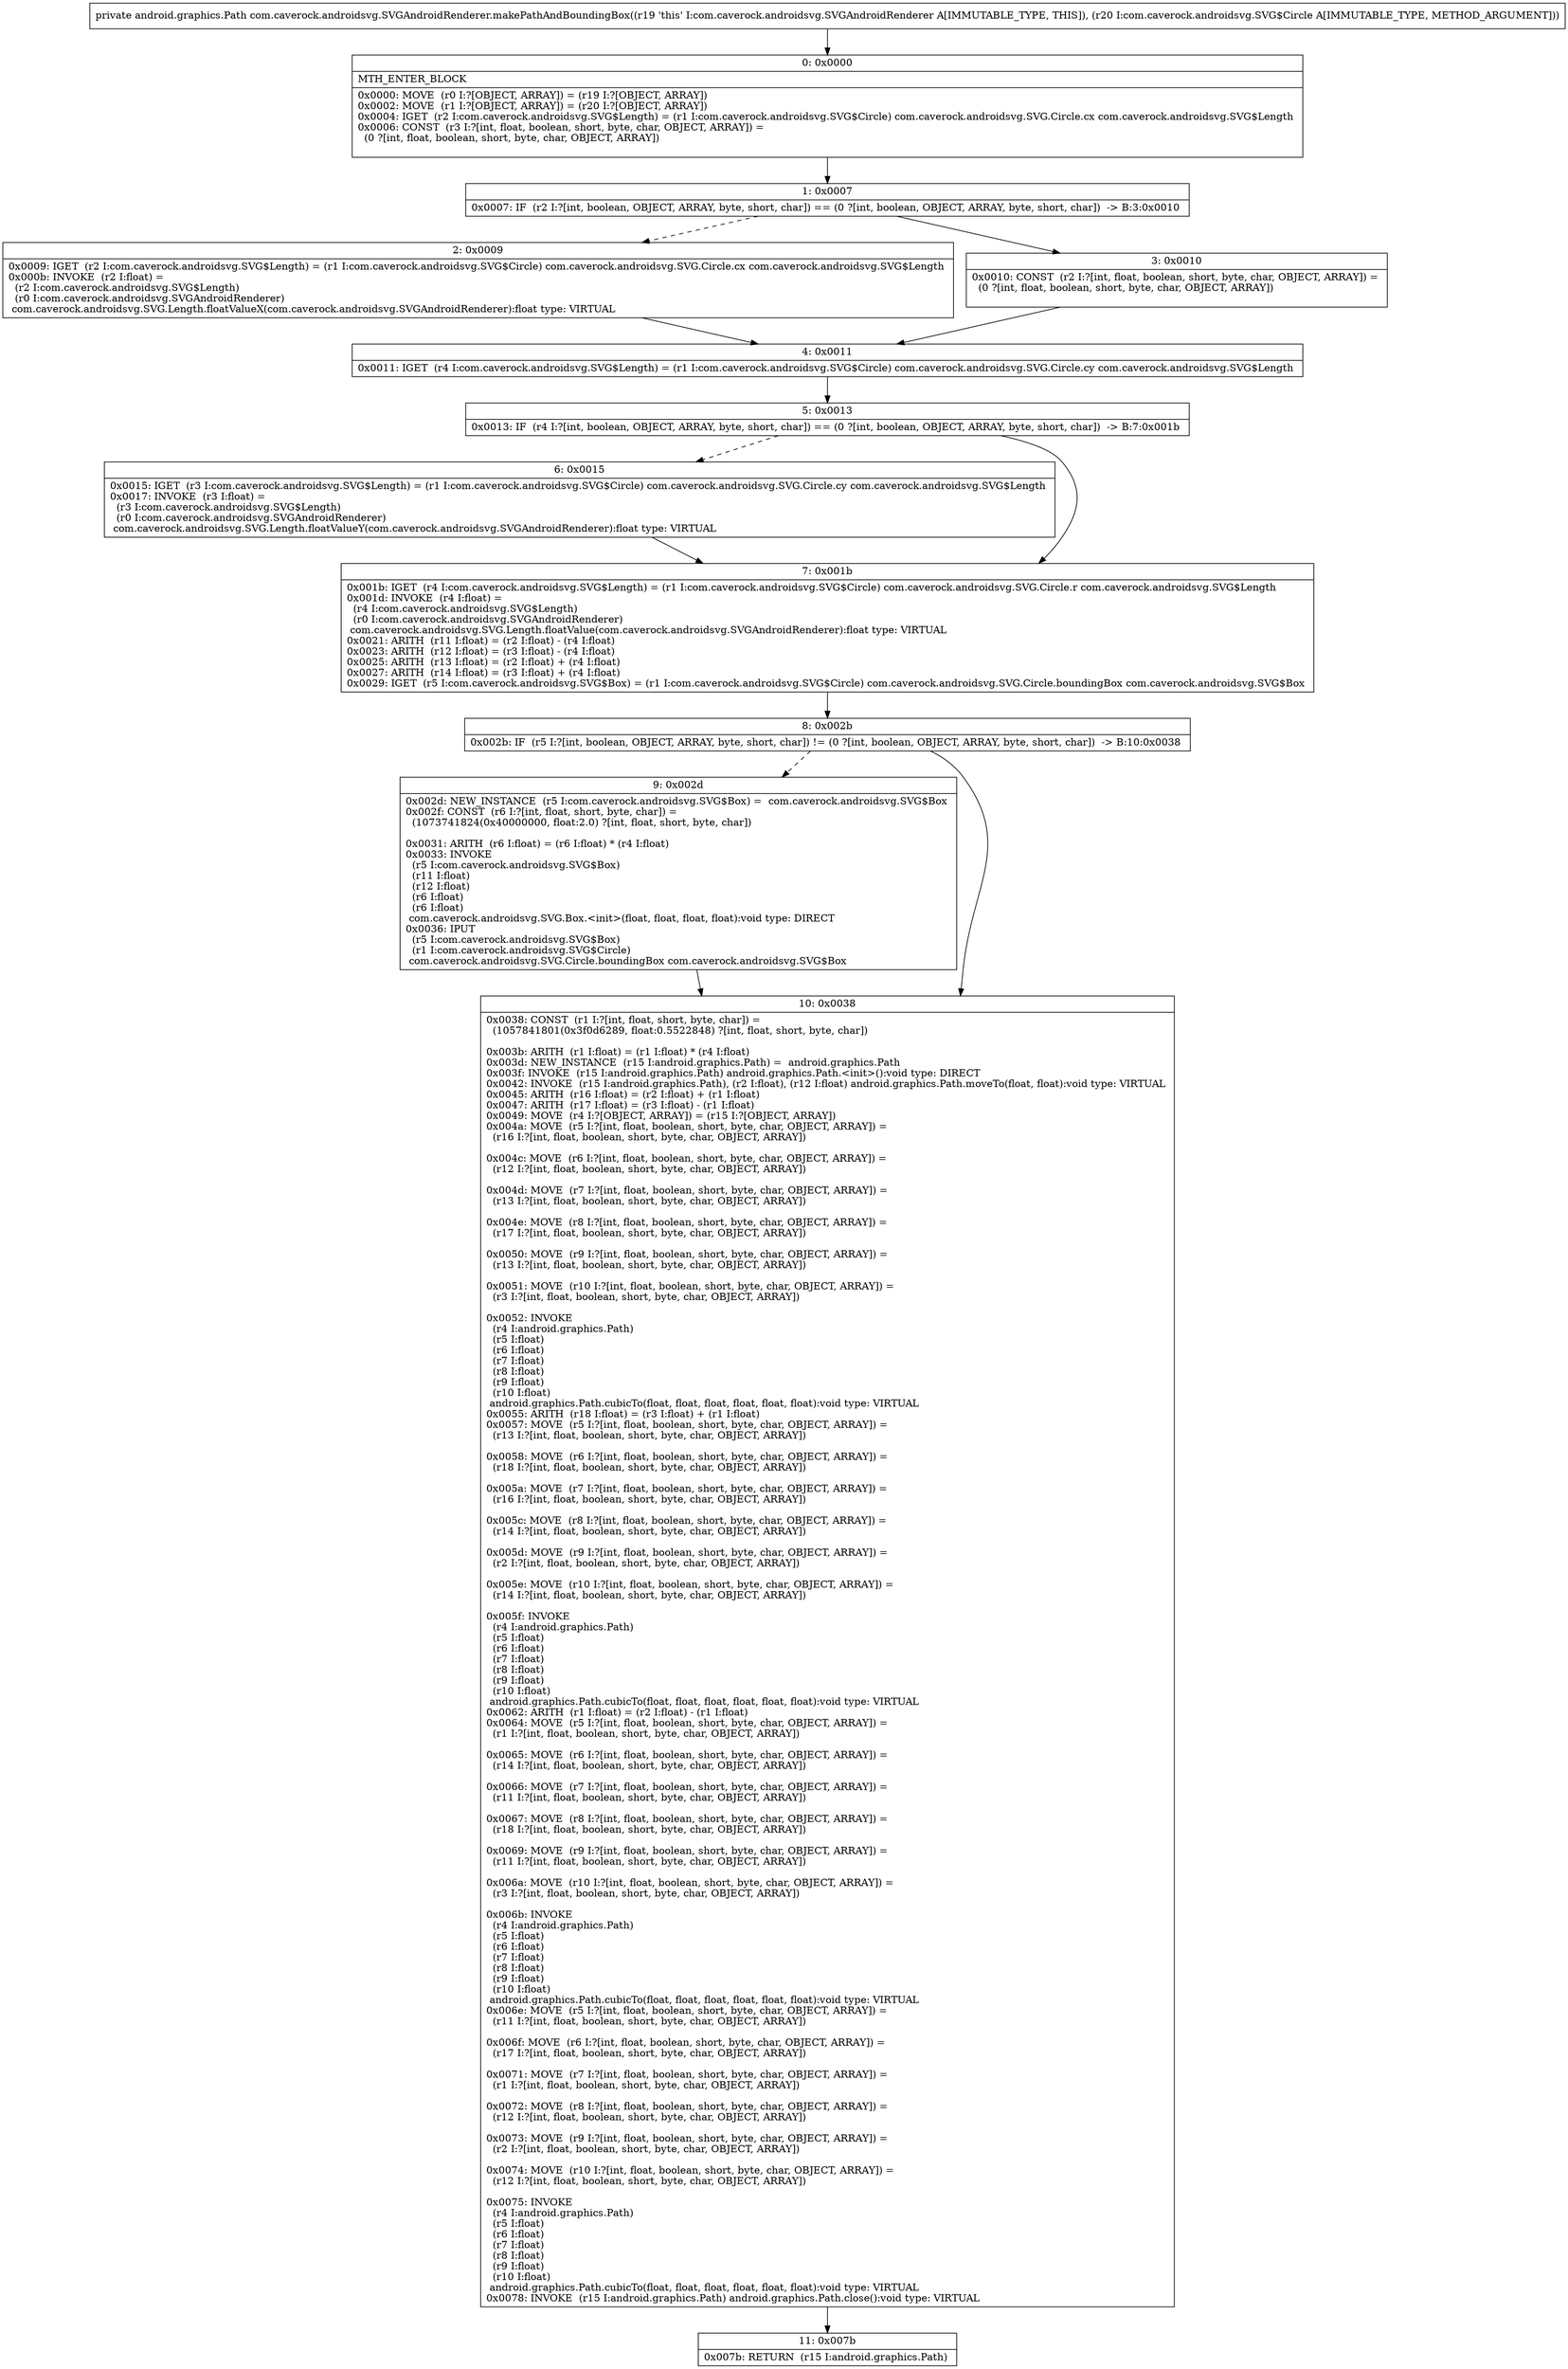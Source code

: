 digraph "CFG forcom.caverock.androidsvg.SVGAndroidRenderer.makePathAndBoundingBox(Lcom\/caverock\/androidsvg\/SVG$Circle;)Landroid\/graphics\/Path;" {
Node_0 [shape=record,label="{0\:\ 0x0000|MTH_ENTER_BLOCK\l|0x0000: MOVE  (r0 I:?[OBJECT, ARRAY]) = (r19 I:?[OBJECT, ARRAY]) \l0x0002: MOVE  (r1 I:?[OBJECT, ARRAY]) = (r20 I:?[OBJECT, ARRAY]) \l0x0004: IGET  (r2 I:com.caverock.androidsvg.SVG$Length) = (r1 I:com.caverock.androidsvg.SVG$Circle) com.caverock.androidsvg.SVG.Circle.cx com.caverock.androidsvg.SVG$Length \l0x0006: CONST  (r3 I:?[int, float, boolean, short, byte, char, OBJECT, ARRAY]) = \l  (0 ?[int, float, boolean, short, byte, char, OBJECT, ARRAY])\l \l}"];
Node_1 [shape=record,label="{1\:\ 0x0007|0x0007: IF  (r2 I:?[int, boolean, OBJECT, ARRAY, byte, short, char]) == (0 ?[int, boolean, OBJECT, ARRAY, byte, short, char])  \-\> B:3:0x0010 \l}"];
Node_2 [shape=record,label="{2\:\ 0x0009|0x0009: IGET  (r2 I:com.caverock.androidsvg.SVG$Length) = (r1 I:com.caverock.androidsvg.SVG$Circle) com.caverock.androidsvg.SVG.Circle.cx com.caverock.androidsvg.SVG$Length \l0x000b: INVOKE  (r2 I:float) = \l  (r2 I:com.caverock.androidsvg.SVG$Length)\l  (r0 I:com.caverock.androidsvg.SVGAndroidRenderer)\l com.caverock.androidsvg.SVG.Length.floatValueX(com.caverock.androidsvg.SVGAndroidRenderer):float type: VIRTUAL \l}"];
Node_3 [shape=record,label="{3\:\ 0x0010|0x0010: CONST  (r2 I:?[int, float, boolean, short, byte, char, OBJECT, ARRAY]) = \l  (0 ?[int, float, boolean, short, byte, char, OBJECT, ARRAY])\l \l}"];
Node_4 [shape=record,label="{4\:\ 0x0011|0x0011: IGET  (r4 I:com.caverock.androidsvg.SVG$Length) = (r1 I:com.caverock.androidsvg.SVG$Circle) com.caverock.androidsvg.SVG.Circle.cy com.caverock.androidsvg.SVG$Length \l}"];
Node_5 [shape=record,label="{5\:\ 0x0013|0x0013: IF  (r4 I:?[int, boolean, OBJECT, ARRAY, byte, short, char]) == (0 ?[int, boolean, OBJECT, ARRAY, byte, short, char])  \-\> B:7:0x001b \l}"];
Node_6 [shape=record,label="{6\:\ 0x0015|0x0015: IGET  (r3 I:com.caverock.androidsvg.SVG$Length) = (r1 I:com.caverock.androidsvg.SVG$Circle) com.caverock.androidsvg.SVG.Circle.cy com.caverock.androidsvg.SVG$Length \l0x0017: INVOKE  (r3 I:float) = \l  (r3 I:com.caverock.androidsvg.SVG$Length)\l  (r0 I:com.caverock.androidsvg.SVGAndroidRenderer)\l com.caverock.androidsvg.SVG.Length.floatValueY(com.caverock.androidsvg.SVGAndroidRenderer):float type: VIRTUAL \l}"];
Node_7 [shape=record,label="{7\:\ 0x001b|0x001b: IGET  (r4 I:com.caverock.androidsvg.SVG$Length) = (r1 I:com.caverock.androidsvg.SVG$Circle) com.caverock.androidsvg.SVG.Circle.r com.caverock.androidsvg.SVG$Length \l0x001d: INVOKE  (r4 I:float) = \l  (r4 I:com.caverock.androidsvg.SVG$Length)\l  (r0 I:com.caverock.androidsvg.SVGAndroidRenderer)\l com.caverock.androidsvg.SVG.Length.floatValue(com.caverock.androidsvg.SVGAndroidRenderer):float type: VIRTUAL \l0x0021: ARITH  (r11 I:float) = (r2 I:float) \- (r4 I:float) \l0x0023: ARITH  (r12 I:float) = (r3 I:float) \- (r4 I:float) \l0x0025: ARITH  (r13 I:float) = (r2 I:float) + (r4 I:float) \l0x0027: ARITH  (r14 I:float) = (r3 I:float) + (r4 I:float) \l0x0029: IGET  (r5 I:com.caverock.androidsvg.SVG$Box) = (r1 I:com.caverock.androidsvg.SVG$Circle) com.caverock.androidsvg.SVG.Circle.boundingBox com.caverock.androidsvg.SVG$Box \l}"];
Node_8 [shape=record,label="{8\:\ 0x002b|0x002b: IF  (r5 I:?[int, boolean, OBJECT, ARRAY, byte, short, char]) != (0 ?[int, boolean, OBJECT, ARRAY, byte, short, char])  \-\> B:10:0x0038 \l}"];
Node_9 [shape=record,label="{9\:\ 0x002d|0x002d: NEW_INSTANCE  (r5 I:com.caverock.androidsvg.SVG$Box) =  com.caverock.androidsvg.SVG$Box \l0x002f: CONST  (r6 I:?[int, float, short, byte, char]) = \l  (1073741824(0x40000000, float:2.0) ?[int, float, short, byte, char])\l \l0x0031: ARITH  (r6 I:float) = (r6 I:float) * (r4 I:float) \l0x0033: INVOKE  \l  (r5 I:com.caverock.androidsvg.SVG$Box)\l  (r11 I:float)\l  (r12 I:float)\l  (r6 I:float)\l  (r6 I:float)\l com.caverock.androidsvg.SVG.Box.\<init\>(float, float, float, float):void type: DIRECT \l0x0036: IPUT  \l  (r5 I:com.caverock.androidsvg.SVG$Box)\l  (r1 I:com.caverock.androidsvg.SVG$Circle)\l com.caverock.androidsvg.SVG.Circle.boundingBox com.caverock.androidsvg.SVG$Box \l}"];
Node_10 [shape=record,label="{10\:\ 0x0038|0x0038: CONST  (r1 I:?[int, float, short, byte, char]) = \l  (1057841801(0x3f0d6289, float:0.5522848) ?[int, float, short, byte, char])\l \l0x003b: ARITH  (r1 I:float) = (r1 I:float) * (r4 I:float) \l0x003d: NEW_INSTANCE  (r15 I:android.graphics.Path) =  android.graphics.Path \l0x003f: INVOKE  (r15 I:android.graphics.Path) android.graphics.Path.\<init\>():void type: DIRECT \l0x0042: INVOKE  (r15 I:android.graphics.Path), (r2 I:float), (r12 I:float) android.graphics.Path.moveTo(float, float):void type: VIRTUAL \l0x0045: ARITH  (r16 I:float) = (r2 I:float) + (r1 I:float) \l0x0047: ARITH  (r17 I:float) = (r3 I:float) \- (r1 I:float) \l0x0049: MOVE  (r4 I:?[OBJECT, ARRAY]) = (r15 I:?[OBJECT, ARRAY]) \l0x004a: MOVE  (r5 I:?[int, float, boolean, short, byte, char, OBJECT, ARRAY]) = \l  (r16 I:?[int, float, boolean, short, byte, char, OBJECT, ARRAY])\l \l0x004c: MOVE  (r6 I:?[int, float, boolean, short, byte, char, OBJECT, ARRAY]) = \l  (r12 I:?[int, float, boolean, short, byte, char, OBJECT, ARRAY])\l \l0x004d: MOVE  (r7 I:?[int, float, boolean, short, byte, char, OBJECT, ARRAY]) = \l  (r13 I:?[int, float, boolean, short, byte, char, OBJECT, ARRAY])\l \l0x004e: MOVE  (r8 I:?[int, float, boolean, short, byte, char, OBJECT, ARRAY]) = \l  (r17 I:?[int, float, boolean, short, byte, char, OBJECT, ARRAY])\l \l0x0050: MOVE  (r9 I:?[int, float, boolean, short, byte, char, OBJECT, ARRAY]) = \l  (r13 I:?[int, float, boolean, short, byte, char, OBJECT, ARRAY])\l \l0x0051: MOVE  (r10 I:?[int, float, boolean, short, byte, char, OBJECT, ARRAY]) = \l  (r3 I:?[int, float, boolean, short, byte, char, OBJECT, ARRAY])\l \l0x0052: INVOKE  \l  (r4 I:android.graphics.Path)\l  (r5 I:float)\l  (r6 I:float)\l  (r7 I:float)\l  (r8 I:float)\l  (r9 I:float)\l  (r10 I:float)\l android.graphics.Path.cubicTo(float, float, float, float, float, float):void type: VIRTUAL \l0x0055: ARITH  (r18 I:float) = (r3 I:float) + (r1 I:float) \l0x0057: MOVE  (r5 I:?[int, float, boolean, short, byte, char, OBJECT, ARRAY]) = \l  (r13 I:?[int, float, boolean, short, byte, char, OBJECT, ARRAY])\l \l0x0058: MOVE  (r6 I:?[int, float, boolean, short, byte, char, OBJECT, ARRAY]) = \l  (r18 I:?[int, float, boolean, short, byte, char, OBJECT, ARRAY])\l \l0x005a: MOVE  (r7 I:?[int, float, boolean, short, byte, char, OBJECT, ARRAY]) = \l  (r16 I:?[int, float, boolean, short, byte, char, OBJECT, ARRAY])\l \l0x005c: MOVE  (r8 I:?[int, float, boolean, short, byte, char, OBJECT, ARRAY]) = \l  (r14 I:?[int, float, boolean, short, byte, char, OBJECT, ARRAY])\l \l0x005d: MOVE  (r9 I:?[int, float, boolean, short, byte, char, OBJECT, ARRAY]) = \l  (r2 I:?[int, float, boolean, short, byte, char, OBJECT, ARRAY])\l \l0x005e: MOVE  (r10 I:?[int, float, boolean, short, byte, char, OBJECT, ARRAY]) = \l  (r14 I:?[int, float, boolean, short, byte, char, OBJECT, ARRAY])\l \l0x005f: INVOKE  \l  (r4 I:android.graphics.Path)\l  (r5 I:float)\l  (r6 I:float)\l  (r7 I:float)\l  (r8 I:float)\l  (r9 I:float)\l  (r10 I:float)\l android.graphics.Path.cubicTo(float, float, float, float, float, float):void type: VIRTUAL \l0x0062: ARITH  (r1 I:float) = (r2 I:float) \- (r1 I:float) \l0x0064: MOVE  (r5 I:?[int, float, boolean, short, byte, char, OBJECT, ARRAY]) = \l  (r1 I:?[int, float, boolean, short, byte, char, OBJECT, ARRAY])\l \l0x0065: MOVE  (r6 I:?[int, float, boolean, short, byte, char, OBJECT, ARRAY]) = \l  (r14 I:?[int, float, boolean, short, byte, char, OBJECT, ARRAY])\l \l0x0066: MOVE  (r7 I:?[int, float, boolean, short, byte, char, OBJECT, ARRAY]) = \l  (r11 I:?[int, float, boolean, short, byte, char, OBJECT, ARRAY])\l \l0x0067: MOVE  (r8 I:?[int, float, boolean, short, byte, char, OBJECT, ARRAY]) = \l  (r18 I:?[int, float, boolean, short, byte, char, OBJECT, ARRAY])\l \l0x0069: MOVE  (r9 I:?[int, float, boolean, short, byte, char, OBJECT, ARRAY]) = \l  (r11 I:?[int, float, boolean, short, byte, char, OBJECT, ARRAY])\l \l0x006a: MOVE  (r10 I:?[int, float, boolean, short, byte, char, OBJECT, ARRAY]) = \l  (r3 I:?[int, float, boolean, short, byte, char, OBJECT, ARRAY])\l \l0x006b: INVOKE  \l  (r4 I:android.graphics.Path)\l  (r5 I:float)\l  (r6 I:float)\l  (r7 I:float)\l  (r8 I:float)\l  (r9 I:float)\l  (r10 I:float)\l android.graphics.Path.cubicTo(float, float, float, float, float, float):void type: VIRTUAL \l0x006e: MOVE  (r5 I:?[int, float, boolean, short, byte, char, OBJECT, ARRAY]) = \l  (r11 I:?[int, float, boolean, short, byte, char, OBJECT, ARRAY])\l \l0x006f: MOVE  (r6 I:?[int, float, boolean, short, byte, char, OBJECT, ARRAY]) = \l  (r17 I:?[int, float, boolean, short, byte, char, OBJECT, ARRAY])\l \l0x0071: MOVE  (r7 I:?[int, float, boolean, short, byte, char, OBJECT, ARRAY]) = \l  (r1 I:?[int, float, boolean, short, byte, char, OBJECT, ARRAY])\l \l0x0072: MOVE  (r8 I:?[int, float, boolean, short, byte, char, OBJECT, ARRAY]) = \l  (r12 I:?[int, float, boolean, short, byte, char, OBJECT, ARRAY])\l \l0x0073: MOVE  (r9 I:?[int, float, boolean, short, byte, char, OBJECT, ARRAY]) = \l  (r2 I:?[int, float, boolean, short, byte, char, OBJECT, ARRAY])\l \l0x0074: MOVE  (r10 I:?[int, float, boolean, short, byte, char, OBJECT, ARRAY]) = \l  (r12 I:?[int, float, boolean, short, byte, char, OBJECT, ARRAY])\l \l0x0075: INVOKE  \l  (r4 I:android.graphics.Path)\l  (r5 I:float)\l  (r6 I:float)\l  (r7 I:float)\l  (r8 I:float)\l  (r9 I:float)\l  (r10 I:float)\l android.graphics.Path.cubicTo(float, float, float, float, float, float):void type: VIRTUAL \l0x0078: INVOKE  (r15 I:android.graphics.Path) android.graphics.Path.close():void type: VIRTUAL \l}"];
Node_11 [shape=record,label="{11\:\ 0x007b|0x007b: RETURN  (r15 I:android.graphics.Path) \l}"];
MethodNode[shape=record,label="{private android.graphics.Path com.caverock.androidsvg.SVGAndroidRenderer.makePathAndBoundingBox((r19 'this' I:com.caverock.androidsvg.SVGAndroidRenderer A[IMMUTABLE_TYPE, THIS]), (r20 I:com.caverock.androidsvg.SVG$Circle A[IMMUTABLE_TYPE, METHOD_ARGUMENT])) }"];
MethodNode -> Node_0;
Node_0 -> Node_1;
Node_1 -> Node_2[style=dashed];
Node_1 -> Node_3;
Node_2 -> Node_4;
Node_3 -> Node_4;
Node_4 -> Node_5;
Node_5 -> Node_6[style=dashed];
Node_5 -> Node_7;
Node_6 -> Node_7;
Node_7 -> Node_8;
Node_8 -> Node_9[style=dashed];
Node_8 -> Node_10;
Node_9 -> Node_10;
Node_10 -> Node_11;
}


